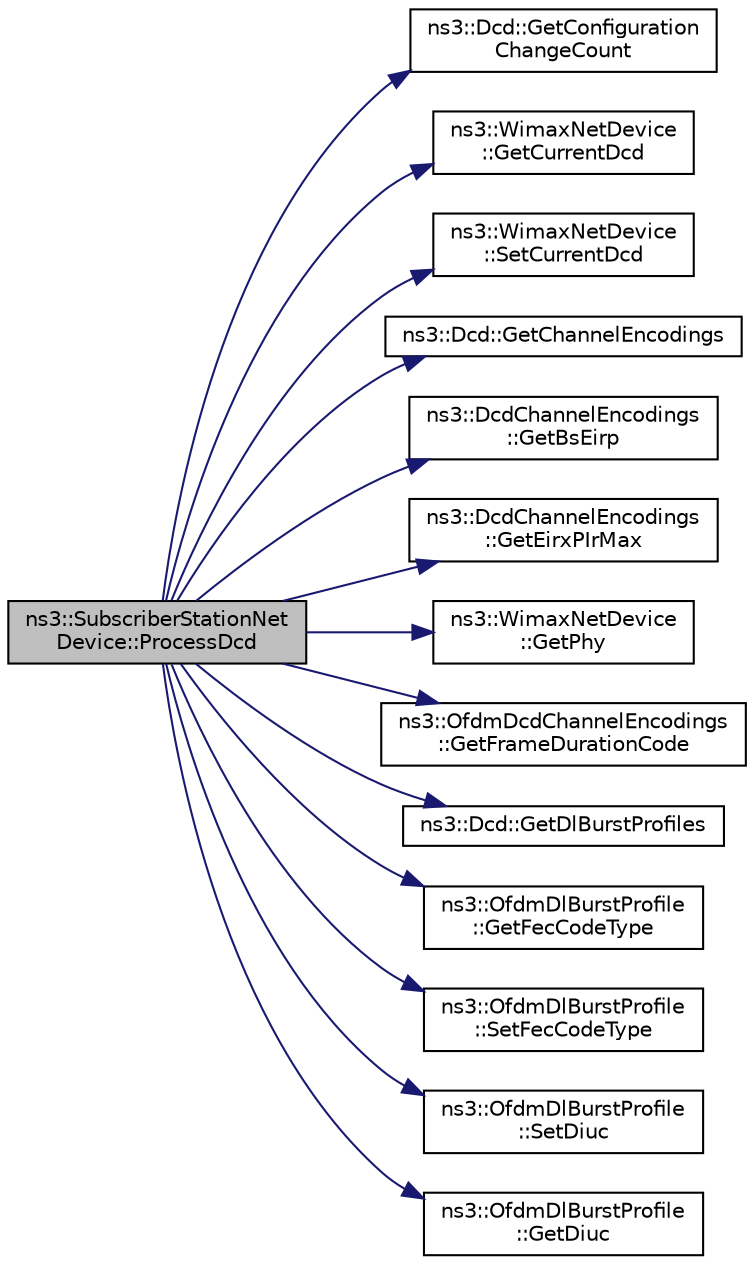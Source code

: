 digraph "ns3::SubscriberStationNetDevice::ProcessDcd"
{
  edge [fontname="Helvetica",fontsize="10",labelfontname="Helvetica",labelfontsize="10"];
  node [fontname="Helvetica",fontsize="10",shape=record];
  rankdir="LR";
  Node1 [label="ns3::SubscriberStationNet\lDevice::ProcessDcd",height=0.2,width=0.4,color="black", fillcolor="grey75", style="filled", fontcolor="black"];
  Node1 -> Node2 [color="midnightblue",fontsize="10",style="solid"];
  Node2 [label="ns3::Dcd::GetConfiguration\lChangeCount",height=0.2,width=0.4,color="black", fillcolor="white", style="filled",URL="$db/dcc/classns3_1_1Dcd.html#a2ea8bbec4eb301581eeb68e346c48e35"];
  Node1 -> Node3 [color="midnightblue",fontsize="10",style="solid"];
  Node3 [label="ns3::WimaxNetDevice\l::GetCurrentDcd",height=0.2,width=0.4,color="black", fillcolor="white", style="filled",URL="$dc/d52/classns3_1_1WimaxNetDevice.html#ae8dcb382dcc6c34beb0d101d87b05598"];
  Node1 -> Node4 [color="midnightblue",fontsize="10",style="solid"];
  Node4 [label="ns3::WimaxNetDevice\l::SetCurrentDcd",height=0.2,width=0.4,color="black", fillcolor="white", style="filled",URL="$dc/d52/classns3_1_1WimaxNetDevice.html#ab117daf48e12811b746173822f3869dd"];
  Node1 -> Node5 [color="midnightblue",fontsize="10",style="solid"];
  Node5 [label="ns3::Dcd::GetChannelEncodings",height=0.2,width=0.4,color="black", fillcolor="white", style="filled",URL="$db/dcc/classns3_1_1Dcd.html#a601c835f288de3c877a29dd158bc2719"];
  Node1 -> Node6 [color="midnightblue",fontsize="10",style="solid"];
  Node6 [label="ns3::DcdChannelEncodings\l::GetBsEirp",height=0.2,width=0.4,color="black", fillcolor="white", style="filled",URL="$d8/de0/classns3_1_1DcdChannelEncodings.html#ab52d2cecbbc31df5375b2fbf2ac566b0"];
  Node1 -> Node7 [color="midnightblue",fontsize="10",style="solid"];
  Node7 [label="ns3::DcdChannelEncodings\l::GetEirxPIrMax",height=0.2,width=0.4,color="black", fillcolor="white", style="filled",URL="$d8/de0/classns3_1_1DcdChannelEncodings.html#add8877e970b98aaf701abc6683f2bb7a"];
  Node1 -> Node8 [color="midnightblue",fontsize="10",style="solid"];
  Node8 [label="ns3::WimaxNetDevice\l::GetPhy",height=0.2,width=0.4,color="black", fillcolor="white", style="filled",URL="$dc/d52/classns3_1_1WimaxNetDevice.html#a81c1f9d43acfc9cd5d642b784102a21f"];
  Node1 -> Node9 [color="midnightblue",fontsize="10",style="solid"];
  Node9 [label="ns3::OfdmDcdChannelEncodings\l::GetFrameDurationCode",height=0.2,width=0.4,color="black", fillcolor="white", style="filled",URL="$dc/dc3/classns3_1_1OfdmDcdChannelEncodings.html#a27f800fa403bbd148c4e6672f08ec281"];
  Node1 -> Node10 [color="midnightblue",fontsize="10",style="solid"];
  Node10 [label="ns3::Dcd::GetDlBurstProfiles",height=0.2,width=0.4,color="black", fillcolor="white", style="filled",URL="$db/dcc/classns3_1_1Dcd.html#a04f4c31be69eabdfceb48be6fa811e45"];
  Node1 -> Node11 [color="midnightblue",fontsize="10",style="solid"];
  Node11 [label="ns3::OfdmDlBurstProfile\l::GetFecCodeType",height=0.2,width=0.4,color="black", fillcolor="white", style="filled",URL="$de/da9/classns3_1_1OfdmDlBurstProfile.html#a4818f33e0e3ff51428828f4721bee212",tooltip="Get FEC code type functon. "];
  Node1 -> Node12 [color="midnightblue",fontsize="10",style="solid"];
  Node12 [label="ns3::OfdmDlBurstProfile\l::SetFecCodeType",height=0.2,width=0.4,color="black", fillcolor="white", style="filled",URL="$de/da9/classns3_1_1OfdmDlBurstProfile.html#a820825183214aaa1c788ea3a1f3b240d"];
  Node1 -> Node13 [color="midnightblue",fontsize="10",style="solid"];
  Node13 [label="ns3::OfdmDlBurstProfile\l::SetDiuc",height=0.2,width=0.4,color="black", fillcolor="white", style="filled",URL="$de/da9/classns3_1_1OfdmDlBurstProfile.html#ae3d4ef4e16c600092b10354749fb6d2f"];
  Node1 -> Node14 [color="midnightblue",fontsize="10",style="solid"];
  Node14 [label="ns3::OfdmDlBurstProfile\l::GetDiuc",height=0.2,width=0.4,color="black", fillcolor="white", style="filled",URL="$de/da9/classns3_1_1OfdmDlBurstProfile.html#afcfa5afde9a6989a3a265b9fdfa93129",tooltip="Get DIUC field. "];
}
